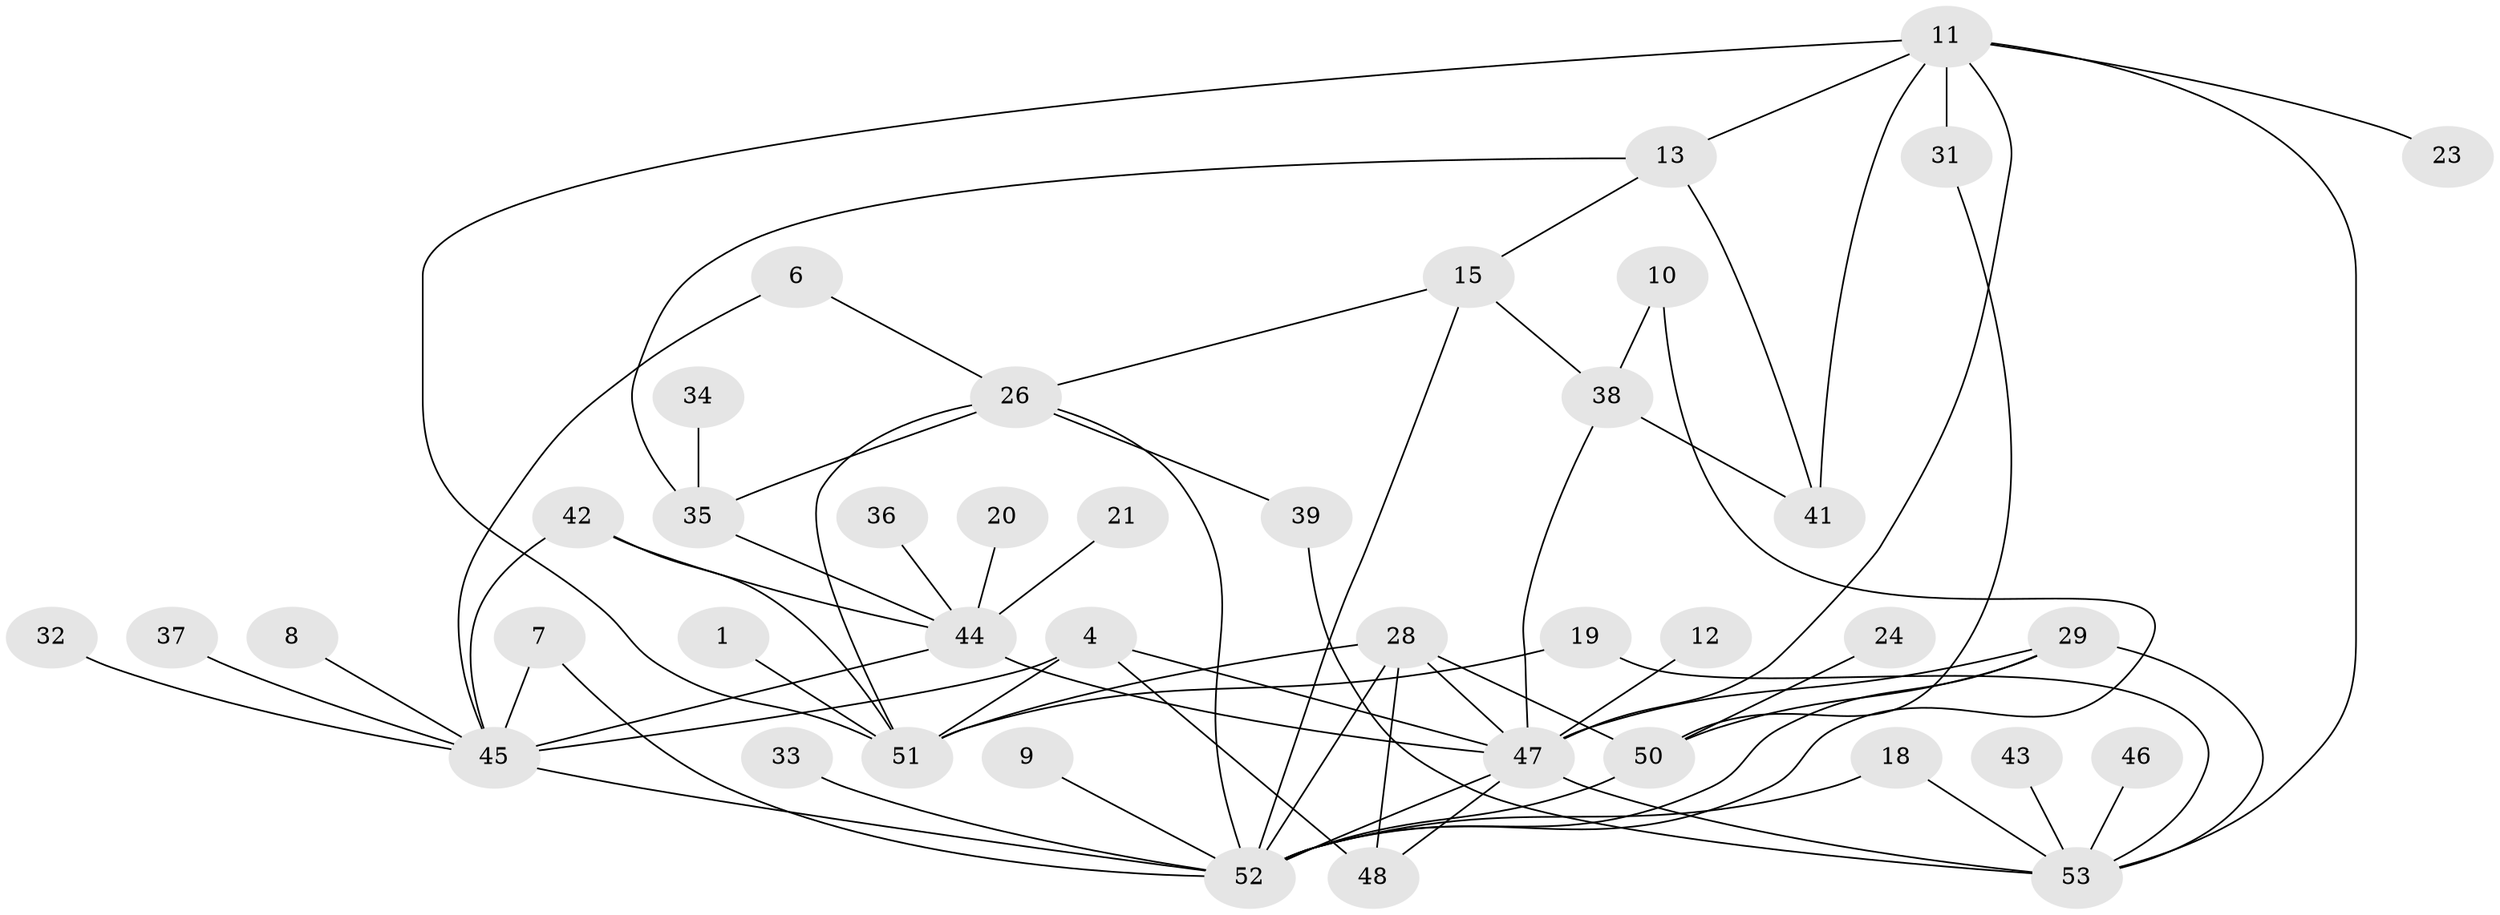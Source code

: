 // original degree distribution, {1: 0.2169811320754717, 3: 0.1509433962264151, 2: 0.2830188679245283, 0: 0.10377358490566038, 5: 0.05660377358490566, 6: 0.04716981132075472, 4: 0.1320754716981132, 7: 0.009433962264150943}
// Generated by graph-tools (version 1.1) at 2025/25/03/09/25 03:25:17]
// undirected, 41 vertices, 69 edges
graph export_dot {
graph [start="1"]
  node [color=gray90,style=filled];
  1;
  4;
  6;
  7;
  8;
  9;
  10;
  11;
  12;
  13;
  15;
  18;
  19;
  20;
  21;
  23;
  24;
  26;
  28;
  29;
  31;
  32;
  33;
  34;
  35;
  36;
  37;
  38;
  39;
  41;
  42;
  43;
  44;
  45;
  46;
  47;
  48;
  50;
  51;
  52;
  53;
  1 -- 51 [weight=1.0];
  4 -- 45 [weight=1.0];
  4 -- 47 [weight=3.0];
  4 -- 48 [weight=1.0];
  4 -- 51 [weight=1.0];
  6 -- 26 [weight=1.0];
  6 -- 45 [weight=1.0];
  7 -- 45 [weight=1.0];
  7 -- 52 [weight=1.0];
  8 -- 45 [weight=1.0];
  9 -- 52 [weight=1.0];
  10 -- 38 [weight=1.0];
  10 -- 52 [weight=1.0];
  11 -- 13 [weight=1.0];
  11 -- 23 [weight=1.0];
  11 -- 31 [weight=1.0];
  11 -- 41 [weight=1.0];
  11 -- 47 [weight=1.0];
  11 -- 51 [weight=1.0];
  11 -- 53 [weight=1.0];
  12 -- 47 [weight=1.0];
  13 -- 15 [weight=1.0];
  13 -- 35 [weight=1.0];
  13 -- 41 [weight=1.0];
  15 -- 26 [weight=1.0];
  15 -- 38 [weight=1.0];
  15 -- 52 [weight=1.0];
  18 -- 52 [weight=1.0];
  18 -- 53 [weight=1.0];
  19 -- 51 [weight=2.0];
  19 -- 53 [weight=1.0];
  20 -- 44 [weight=1.0];
  21 -- 44 [weight=1.0];
  24 -- 50 [weight=1.0];
  26 -- 35 [weight=1.0];
  26 -- 39 [weight=1.0];
  26 -- 51 [weight=1.0];
  26 -- 52 [weight=1.0];
  28 -- 47 [weight=1.0];
  28 -- 48 [weight=1.0];
  28 -- 50 [weight=1.0];
  28 -- 51 [weight=2.0];
  28 -- 52 [weight=1.0];
  29 -- 47 [weight=1.0];
  29 -- 50 [weight=1.0];
  29 -- 52 [weight=1.0];
  29 -- 53 [weight=1.0];
  31 -- 50 [weight=1.0];
  32 -- 45 [weight=1.0];
  33 -- 52 [weight=1.0];
  34 -- 35 [weight=1.0];
  35 -- 44 [weight=1.0];
  36 -- 44 [weight=1.0];
  37 -- 45 [weight=1.0];
  38 -- 41 [weight=1.0];
  38 -- 47 [weight=1.0];
  39 -- 53 [weight=1.0];
  42 -- 44 [weight=1.0];
  42 -- 45 [weight=1.0];
  42 -- 51 [weight=1.0];
  43 -- 53 [weight=1.0];
  44 -- 45 [weight=2.0];
  44 -- 47 [weight=1.0];
  45 -- 52 [weight=1.0];
  46 -- 53 [weight=1.0];
  47 -- 48 [weight=1.0];
  47 -- 52 [weight=1.0];
  47 -- 53 [weight=1.0];
  50 -- 52 [weight=1.0];
}
